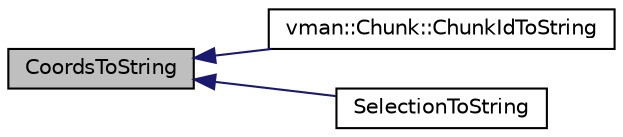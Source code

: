 digraph "CoordsToString"
{
  bgcolor="transparent";
  edge [fontname="Helvetica",fontsize="10",labelfontname="Helvetica",labelfontsize="10"];
  node [fontname="Helvetica",fontsize="10",shape=record];
  rankdir="LR";
  Node1 [label="CoordsToString",height=0.2,width=0.4,color="black", fillcolor="grey75", style="filled" fontcolor="black"];
  Node1 -> Node2 [dir="back",color="midnightblue",fontsize="10",style="solid",fontname="Helvetica"];
  Node2 [label="vman::Chunk::ChunkIdToString",height=0.2,width=0.4,color="black",URL="$classvman_1_1_chunk.html#ac03e8218b4dea2fd82b95fbc539a1d8e"];
  Node1 -> Node3 [dir="back",color="midnightblue",fontsize="10",style="solid",fontname="Helvetica"];
  Node3 [label="SelectionToString",height=0.2,width=0.4,color="black",URL="$namespacevman.html#a945942b5b82faf1576c0ca775023263f"];
}
